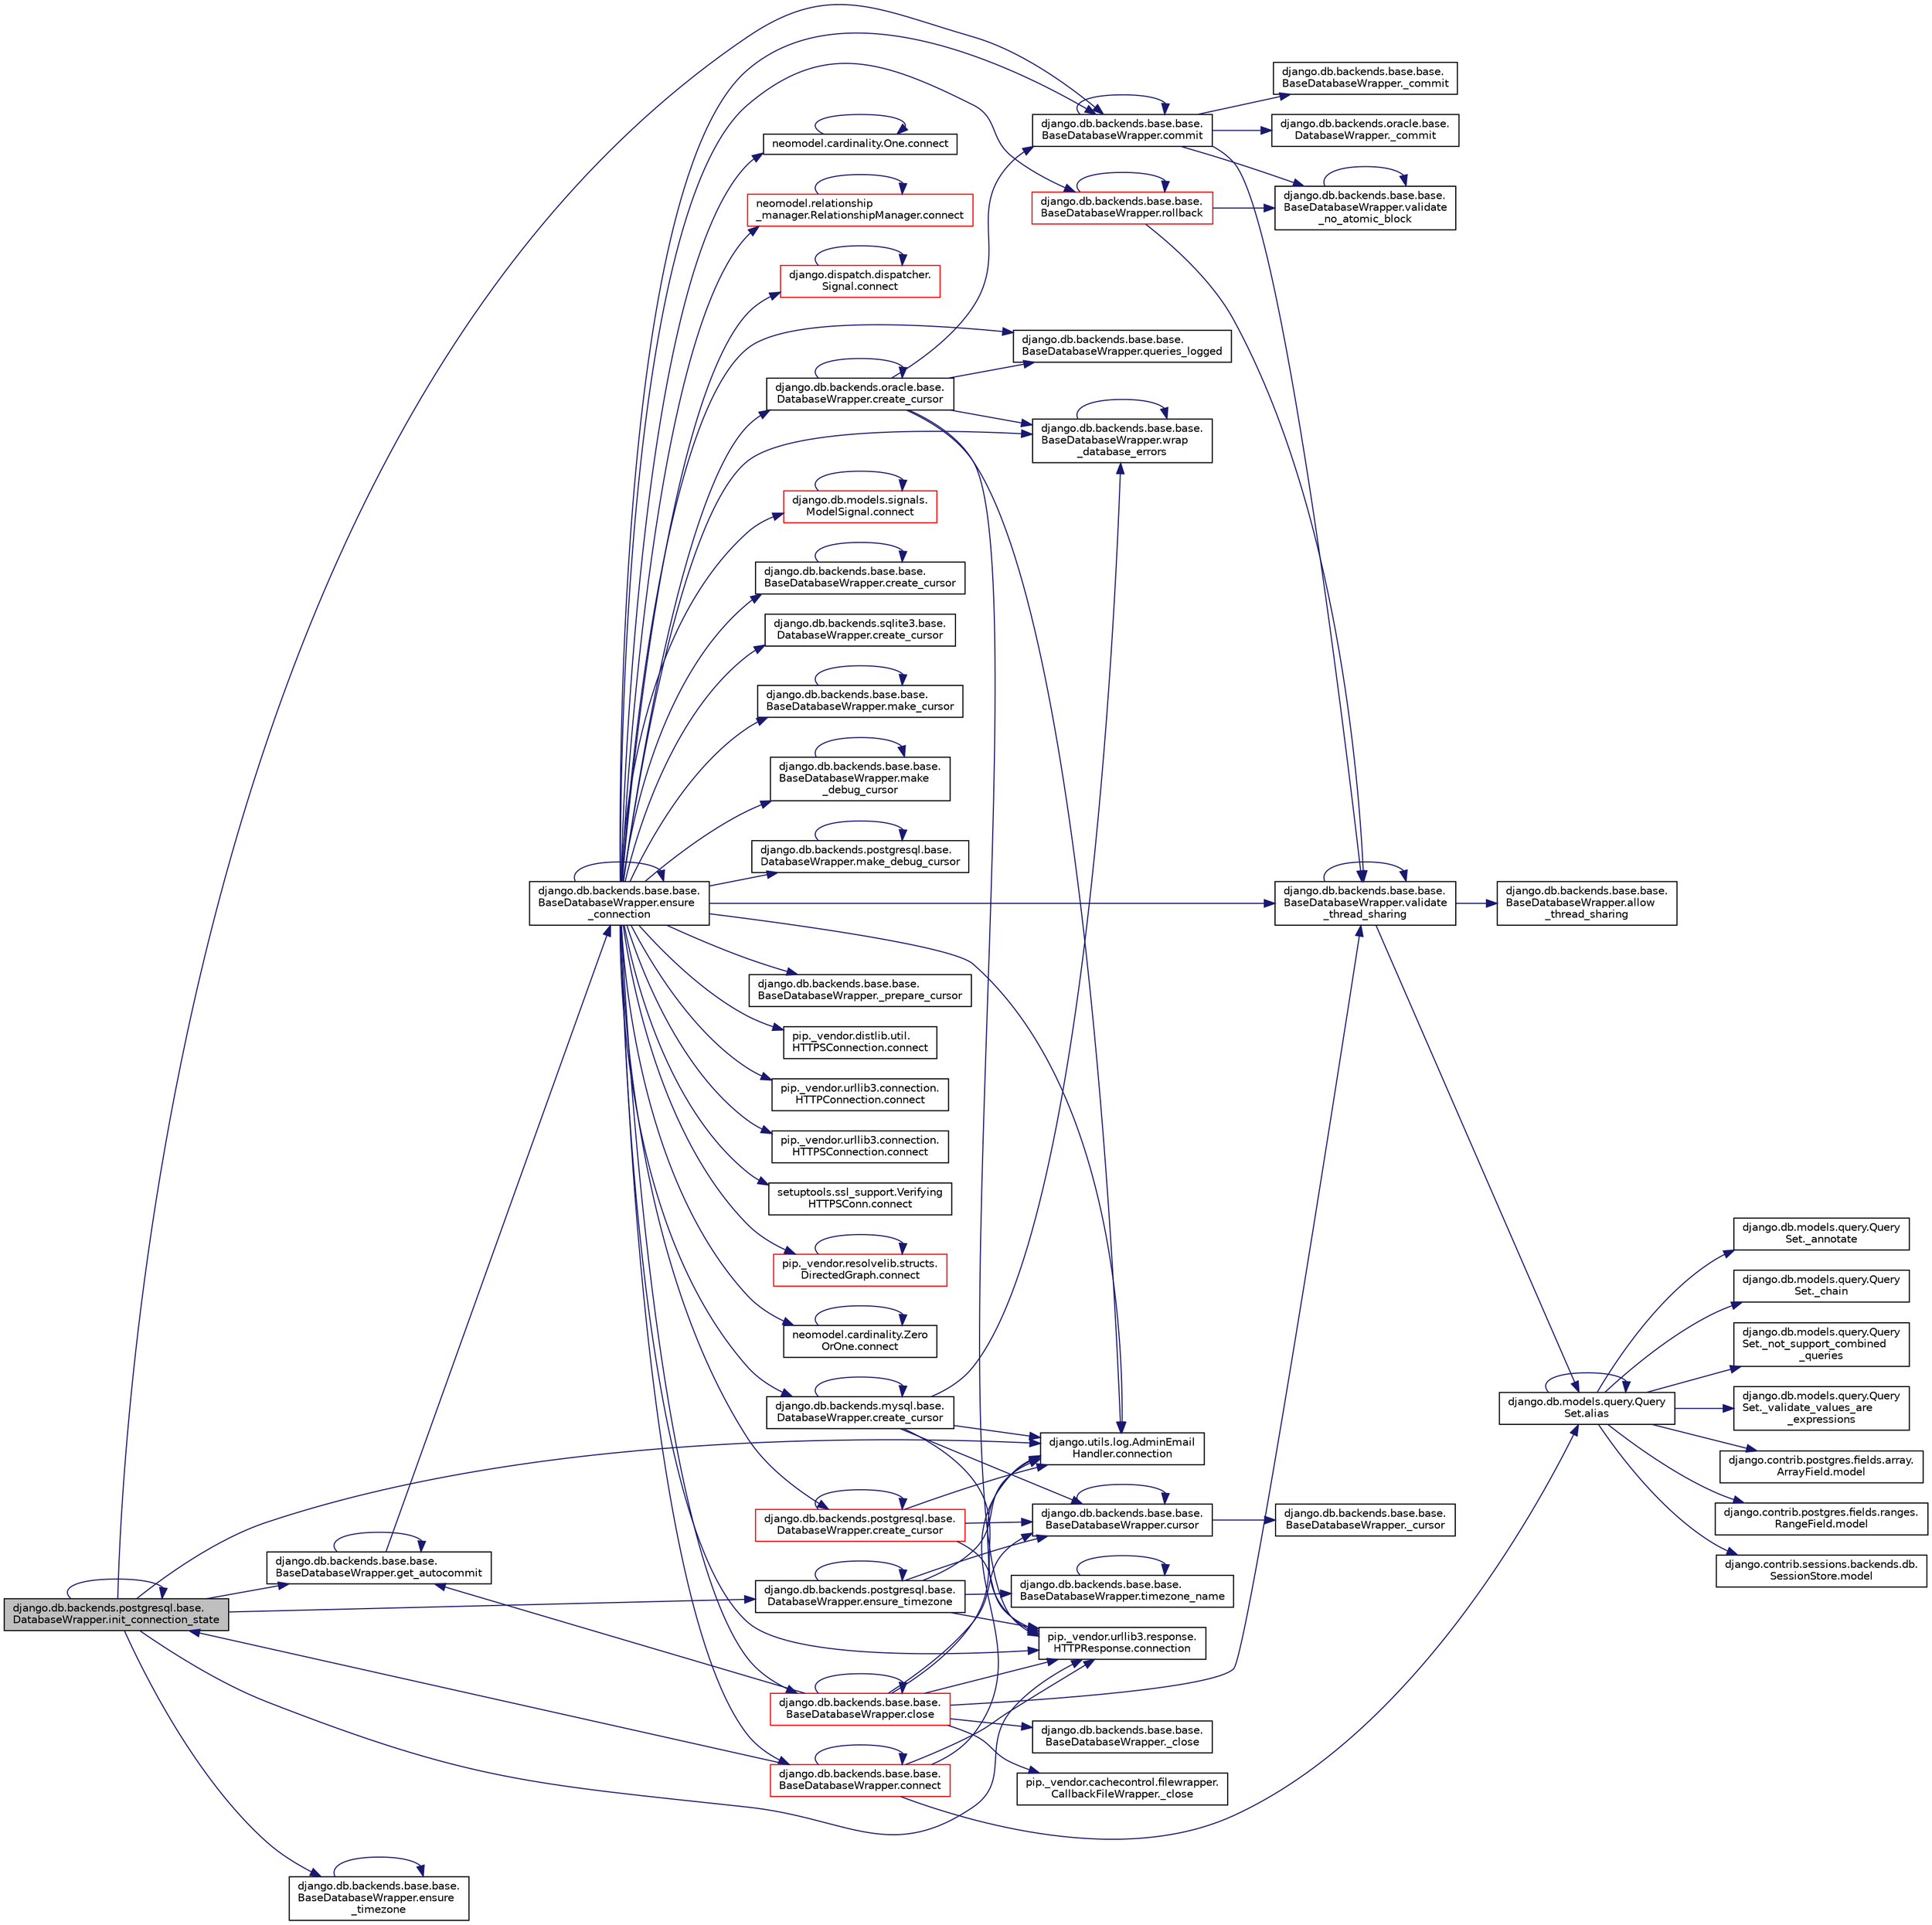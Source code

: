 digraph "django.db.backends.postgresql.base.DatabaseWrapper.init_connection_state"
{
 // LATEX_PDF_SIZE
  edge [fontname="Helvetica",fontsize="10",labelfontname="Helvetica",labelfontsize="10"];
  node [fontname="Helvetica",fontsize="10",shape=record];
  rankdir="LR";
  Node1 [label="django.db.backends.postgresql.base.\lDatabaseWrapper.init_connection_state",height=0.2,width=0.4,color="black", fillcolor="grey75", style="filled", fontcolor="black",tooltip=" "];
  Node1 -> Node2 [color="midnightblue",fontsize="10",style="solid",fontname="Helvetica"];
  Node2 [label="django.db.backends.base.base.\lBaseDatabaseWrapper.commit",height=0.2,width=0.4,color="black", fillcolor="white", style="filled",URL="$d2/d62/classdjango_1_1db_1_1backends_1_1base_1_1base_1_1_base_database_wrapper.html#a4efa3e4029f8d0bdcc64554c1402c26b",tooltip=" "];
  Node2 -> Node3 [color="midnightblue",fontsize="10",style="solid",fontname="Helvetica"];
  Node3 [label="django.db.backends.base.base.\lBaseDatabaseWrapper._commit",height=0.2,width=0.4,color="black", fillcolor="white", style="filled",URL="$d2/d62/classdjango_1_1db_1_1backends_1_1base_1_1base_1_1_base_database_wrapper.html#a4b4d050ed49d0a52238d18d8dc5903db",tooltip=" "];
  Node2 -> Node4 [color="midnightblue",fontsize="10",style="solid",fontname="Helvetica"];
  Node4 [label="django.db.backends.oracle.base.\lDatabaseWrapper._commit",height=0.2,width=0.4,color="black", fillcolor="white", style="filled",URL="$dd/dbf/classdjango_1_1db_1_1backends_1_1oracle_1_1base_1_1_database_wrapper.html#a44cded8cc651425a4f46fe4b199c05b4",tooltip=" "];
  Node2 -> Node2 [color="midnightblue",fontsize="10",style="solid",fontname="Helvetica"];
  Node2 -> Node5 [color="midnightblue",fontsize="10",style="solid",fontname="Helvetica"];
  Node5 [label="django.db.backends.base.base.\lBaseDatabaseWrapper.validate\l_no_atomic_block",height=0.2,width=0.4,color="black", fillcolor="white", style="filled",URL="$d2/d62/classdjango_1_1db_1_1backends_1_1base_1_1base_1_1_base_database_wrapper.html#a0115ee4d984d4bcbf1ab7a7c6e5bb156",tooltip=" "];
  Node5 -> Node5 [color="midnightblue",fontsize="10",style="solid",fontname="Helvetica"];
  Node2 -> Node6 [color="midnightblue",fontsize="10",style="solid",fontname="Helvetica"];
  Node6 [label="django.db.backends.base.base.\lBaseDatabaseWrapper.validate\l_thread_sharing",height=0.2,width=0.4,color="black", fillcolor="white", style="filled",URL="$d2/d62/classdjango_1_1db_1_1backends_1_1base_1_1base_1_1_base_database_wrapper.html#aa3284a8e75558c277834634f0b03c6af",tooltip=" "];
  Node6 -> Node7 [color="midnightblue",fontsize="10",style="solid",fontname="Helvetica"];
  Node7 [label="django.db.models.query.Query\lSet.alias",height=0.2,width=0.4,color="black", fillcolor="white", style="filled",URL="$dd/d94/classdjango_1_1db_1_1models_1_1query_1_1_query_set.html#ae5c754fecf7a532768c0e6acd6195f26",tooltip=" "];
  Node7 -> Node8 [color="midnightblue",fontsize="10",style="solid",fontname="Helvetica"];
  Node8 [label="django.db.models.query.Query\lSet._annotate",height=0.2,width=0.4,color="black", fillcolor="white", style="filled",URL="$dd/d94/classdjango_1_1db_1_1models_1_1query_1_1_query_set.html#ad367d7d4d64f32b4fc2f360fd67a9bfa",tooltip=" "];
  Node7 -> Node9 [color="midnightblue",fontsize="10",style="solid",fontname="Helvetica"];
  Node9 [label="django.db.models.query.Query\lSet._chain",height=0.2,width=0.4,color="black", fillcolor="white", style="filled",URL="$dd/d94/classdjango_1_1db_1_1models_1_1query_1_1_query_set.html#a7e1b5806921e30da5ca203c9d1d4c2d5",tooltip=" "];
  Node7 -> Node10 [color="midnightblue",fontsize="10",style="solid",fontname="Helvetica"];
  Node10 [label="django.db.models.query.Query\lSet._not_support_combined\l_queries",height=0.2,width=0.4,color="black", fillcolor="white", style="filled",URL="$dd/d94/classdjango_1_1db_1_1models_1_1query_1_1_query_set.html#a861c2ecefc16eb29d7ad4e326ac03fe3",tooltip=" "];
  Node7 -> Node11 [color="midnightblue",fontsize="10",style="solid",fontname="Helvetica"];
  Node11 [label="django.db.models.query.Query\lSet._validate_values_are\l_expressions",height=0.2,width=0.4,color="black", fillcolor="white", style="filled",URL="$dd/d94/classdjango_1_1db_1_1models_1_1query_1_1_query_set.html#a4dc3674cb814f5e948c8b59a5290b606",tooltip=" "];
  Node7 -> Node7 [color="midnightblue",fontsize="10",style="solid",fontname="Helvetica"];
  Node7 -> Node12 [color="midnightblue",fontsize="10",style="solid",fontname="Helvetica"];
  Node12 [label="django.contrib.postgres.fields.array.\lArrayField.model",height=0.2,width=0.4,color="black", fillcolor="white", style="filled",URL="$dc/ddf/classdjango_1_1contrib_1_1postgres_1_1fields_1_1array_1_1_array_field.html#a43ec884d709f829e50c6881dc369ce94",tooltip=" "];
  Node7 -> Node13 [color="midnightblue",fontsize="10",style="solid",fontname="Helvetica"];
  Node13 [label="django.contrib.postgres.fields.ranges.\lRangeField.model",height=0.2,width=0.4,color="black", fillcolor="white", style="filled",URL="$d5/d99/classdjango_1_1contrib_1_1postgres_1_1fields_1_1ranges_1_1_range_field.html#a5f5cfd6917f141914484d606279cf20a",tooltip=" "];
  Node7 -> Node14 [color="midnightblue",fontsize="10",style="solid",fontname="Helvetica"];
  Node14 [label="django.contrib.sessions.backends.db.\lSessionStore.model",height=0.2,width=0.4,color="black", fillcolor="white", style="filled",URL="$d2/d1a/classdjango_1_1contrib_1_1sessions_1_1backends_1_1db_1_1_session_store.html#a9b2f42869f296eab5fab4dd5867285df",tooltip=" "];
  Node6 -> Node15 [color="midnightblue",fontsize="10",style="solid",fontname="Helvetica"];
  Node15 [label="django.db.backends.base.base.\lBaseDatabaseWrapper.allow\l_thread_sharing",height=0.2,width=0.4,color="black", fillcolor="white", style="filled",URL="$d2/d62/classdjango_1_1db_1_1backends_1_1base_1_1base_1_1_base_database_wrapper.html#aede181f42fe8df8367c102f797530772",tooltip=" "];
  Node6 -> Node6 [color="midnightblue",fontsize="10",style="solid",fontname="Helvetica"];
  Node1 -> Node16 [color="midnightblue",fontsize="10",style="solid",fontname="Helvetica"];
  Node16 [label="django.utils.log.AdminEmail\lHandler.connection",height=0.2,width=0.4,color="black", fillcolor="white", style="filled",URL="$d9/d6a/classdjango_1_1utils_1_1log_1_1_admin_email_handler.html#a07baeac3b7b8c28175cfd3a4a55ba9b5",tooltip=" "];
  Node1 -> Node17 [color="midnightblue",fontsize="10",style="solid",fontname="Helvetica"];
  Node17 [label="pip._vendor.urllib3.response.\lHTTPResponse.connection",height=0.2,width=0.4,color="black", fillcolor="white", style="filled",URL="$dd/d5a/classpip_1_1__vendor_1_1urllib3_1_1response_1_1_h_t_t_p_response.html#a27a88449c366048b39e0a46f78381f1a",tooltip=" "];
  Node1 -> Node18 [color="midnightblue",fontsize="10",style="solid",fontname="Helvetica"];
  Node18 [label="django.db.backends.base.base.\lBaseDatabaseWrapper.ensure\l_timezone",height=0.2,width=0.4,color="black", fillcolor="white", style="filled",URL="$d2/d62/classdjango_1_1db_1_1backends_1_1base_1_1base_1_1_base_database_wrapper.html#ae031918cefb1510d1acd46fefd7a0801",tooltip=" "];
  Node18 -> Node18 [color="midnightblue",fontsize="10",style="solid",fontname="Helvetica"];
  Node1 -> Node19 [color="midnightblue",fontsize="10",style="solid",fontname="Helvetica"];
  Node19 [label="django.db.backends.postgresql.base.\lDatabaseWrapper.ensure_timezone",height=0.2,width=0.4,color="black", fillcolor="white", style="filled",URL="$de/d94/classdjango_1_1db_1_1backends_1_1postgresql_1_1base_1_1_database_wrapper.html#a13d39c111cb8ce9f0944a2ba8b0c13cc",tooltip=" "];
  Node19 -> Node16 [color="midnightblue",fontsize="10",style="solid",fontname="Helvetica"];
  Node19 -> Node17 [color="midnightblue",fontsize="10",style="solid",fontname="Helvetica"];
  Node19 -> Node20 [color="midnightblue",fontsize="10",style="solid",fontname="Helvetica"];
  Node20 [label="django.db.backends.base.base.\lBaseDatabaseWrapper.cursor",height=0.2,width=0.4,color="black", fillcolor="white", style="filled",URL="$d2/d62/classdjango_1_1db_1_1backends_1_1base_1_1base_1_1_base_database_wrapper.html#a9c19ea726a5ea9034f929aeeea142861",tooltip=" "];
  Node20 -> Node21 [color="midnightblue",fontsize="10",style="solid",fontname="Helvetica"];
  Node21 [label="django.db.backends.base.base.\lBaseDatabaseWrapper._cursor",height=0.2,width=0.4,color="black", fillcolor="white", style="filled",URL="$d2/d62/classdjango_1_1db_1_1backends_1_1base_1_1base_1_1_base_database_wrapper.html#a6f6dc046a724df07520dcc1eac96e87f",tooltip=" "];
  Node20 -> Node20 [color="midnightblue",fontsize="10",style="solid",fontname="Helvetica"];
  Node19 -> Node19 [color="midnightblue",fontsize="10",style="solid",fontname="Helvetica"];
  Node19 -> Node22 [color="midnightblue",fontsize="10",style="solid",fontname="Helvetica"];
  Node22 [label="django.db.backends.base.base.\lBaseDatabaseWrapper.timezone_name",height=0.2,width=0.4,color="black", fillcolor="white", style="filled",URL="$d2/d62/classdjango_1_1db_1_1backends_1_1base_1_1base_1_1_base_database_wrapper.html#aff142cb5df107e4bab56af47a4f031cc",tooltip=" "];
  Node22 -> Node22 [color="midnightblue",fontsize="10",style="solid",fontname="Helvetica"];
  Node1 -> Node23 [color="midnightblue",fontsize="10",style="solid",fontname="Helvetica"];
  Node23 [label="django.db.backends.base.base.\lBaseDatabaseWrapper.get_autocommit",height=0.2,width=0.4,color="black", fillcolor="white", style="filled",URL="$d2/d62/classdjango_1_1db_1_1backends_1_1base_1_1base_1_1_base_database_wrapper.html#a740f17e760d3df1f720f694b988aad33",tooltip=" "];
  Node23 -> Node24 [color="midnightblue",fontsize="10",style="solid",fontname="Helvetica"];
  Node24 [label="django.db.backends.base.base.\lBaseDatabaseWrapper.ensure\l_connection",height=0.2,width=0.4,color="black", fillcolor="white", style="filled",URL="$d2/d62/classdjango_1_1db_1_1backends_1_1base_1_1base_1_1_base_database_wrapper.html#ae35f2aa1db3270a03028224adee5dbb9",tooltip=" "];
  Node24 -> Node25 [color="midnightblue",fontsize="10",style="solid",fontname="Helvetica"];
  Node25 [label="django.db.backends.base.base.\lBaseDatabaseWrapper._prepare_cursor",height=0.2,width=0.4,color="black", fillcolor="white", style="filled",URL="$d2/d62/classdjango_1_1db_1_1backends_1_1base_1_1base_1_1_base_database_wrapper.html#a32de6c8e44c27c704a0a80597fec30d9",tooltip=" "];
  Node24 -> Node26 [color="midnightblue",fontsize="10",style="solid",fontname="Helvetica"];
  Node26 [label="django.db.backends.base.base.\lBaseDatabaseWrapper.close",height=0.2,width=0.4,color="red", fillcolor="white", style="filled",URL="$d2/d62/classdjango_1_1db_1_1backends_1_1base_1_1base_1_1_base_database_wrapper.html#a5e2f5642f3f4943bf2530f10ffd792c0",tooltip=" "];
  Node26 -> Node27 [color="midnightblue",fontsize="10",style="solid",fontname="Helvetica"];
  Node27 [label="django.db.backends.base.base.\lBaseDatabaseWrapper._close",height=0.2,width=0.4,color="black", fillcolor="white", style="filled",URL="$d2/d62/classdjango_1_1db_1_1backends_1_1base_1_1base_1_1_base_database_wrapper.html#ae72da7d82ed8269d324a8d580973e65b",tooltip=" "];
  Node26 -> Node28 [color="midnightblue",fontsize="10",style="solid",fontname="Helvetica"];
  Node28 [label="pip._vendor.cachecontrol.filewrapper.\lCallbackFileWrapper._close",height=0.2,width=0.4,color="black", fillcolor="white", style="filled",URL="$d8/d53/classpip_1_1__vendor_1_1cachecontrol_1_1filewrapper_1_1_callback_file_wrapper.html#a7d7415bebb9e70364e2f47769ff883a7",tooltip=" "];
  Node26 -> Node26 [color="midnightblue",fontsize="10",style="solid",fontname="Helvetica"];
  Node26 -> Node16 [color="midnightblue",fontsize="10",style="solid",fontname="Helvetica"];
  Node26 -> Node17 [color="midnightblue",fontsize="10",style="solid",fontname="Helvetica"];
  Node26 -> Node20 [color="midnightblue",fontsize="10",style="solid",fontname="Helvetica"];
  Node26 -> Node23 [color="midnightblue",fontsize="10",style="solid",fontname="Helvetica"];
  Node26 -> Node6 [color="midnightblue",fontsize="10",style="solid",fontname="Helvetica"];
  Node24 -> Node2 [color="midnightblue",fontsize="10",style="solid",fontname="Helvetica"];
  Node24 -> Node34 [color="midnightblue",fontsize="10",style="solid",fontname="Helvetica"];
  Node34 [label="django.db.backends.base.base.\lBaseDatabaseWrapper.connect",height=0.2,width=0.4,color="red", fillcolor="white", style="filled",URL="$d2/d62/classdjango_1_1db_1_1backends_1_1base_1_1base_1_1_base_database_wrapper.html#a97b38e17cd35ae4efbe8e27a85a43e2f",tooltip=" "];
  Node34 -> Node7 [color="midnightblue",fontsize="10",style="solid",fontname="Helvetica"];
  Node34 -> Node34 [color="midnightblue",fontsize="10",style="solid",fontname="Helvetica"];
  Node34 -> Node16 [color="midnightblue",fontsize="10",style="solid",fontname="Helvetica"];
  Node34 -> Node17 [color="midnightblue",fontsize="10",style="solid",fontname="Helvetica"];
  Node34 -> Node1 [color="midnightblue",fontsize="10",style="solid",fontname="Helvetica"];
  Node24 -> Node94 [color="midnightblue",fontsize="10",style="solid",fontname="Helvetica"];
  Node94 [label="pip._vendor.distlib.util.\lHTTPSConnection.connect",height=0.2,width=0.4,color="black", fillcolor="white", style="filled",URL="$dd/ddf/classpip_1_1__vendor_1_1distlib_1_1util_1_1_h_t_t_p_s_connection.html#a75ddf67a0040ad93ebdec7d157e42273",tooltip=" "];
  Node24 -> Node95 [color="midnightblue",fontsize="10",style="solid",fontname="Helvetica"];
  Node95 [label="pip._vendor.urllib3.connection.\lHTTPConnection.connect",height=0.2,width=0.4,color="black", fillcolor="white", style="filled",URL="$d2/d75/classpip_1_1__vendor_1_1urllib3_1_1connection_1_1_h_t_t_p_connection.html#a303347a3223952a6860e9d3ae44a2ba3",tooltip=" "];
  Node24 -> Node96 [color="midnightblue",fontsize="10",style="solid",fontname="Helvetica"];
  Node96 [label="pip._vendor.urllib3.connection.\lHTTPSConnection.connect",height=0.2,width=0.4,color="black", fillcolor="white", style="filled",URL="$d9/d5c/classpip_1_1__vendor_1_1urllib3_1_1connection_1_1_h_t_t_p_s_connection.html#a1fb7066192211cdea75a0322341c46a3",tooltip=" "];
  Node24 -> Node97 [color="midnightblue",fontsize="10",style="solid",fontname="Helvetica"];
  Node97 [label="setuptools.ssl_support.Verifying\lHTTPSConn.connect",height=0.2,width=0.4,color="black", fillcolor="white", style="filled",URL="$d4/d5b/classsetuptools_1_1ssl__support_1_1_verifying_h_t_t_p_s_conn.html#ae94eaf957f5f53affea22841e03c703b",tooltip=" "];
  Node24 -> Node98 [color="midnightblue",fontsize="10",style="solid",fontname="Helvetica"];
  Node98 [label="pip._vendor.resolvelib.structs.\lDirectedGraph.connect",height=0.2,width=0.4,color="red", fillcolor="white", style="filled",URL="$df/de0/classpip_1_1__vendor_1_1resolvelib_1_1structs_1_1_directed_graph.html#a2da7b0968105a257ecc64afea06a1754",tooltip=" "];
  Node98 -> Node98 [color="midnightblue",fontsize="10",style="solid",fontname="Helvetica"];
  Node24 -> Node100 [color="midnightblue",fontsize="10",style="solid",fontname="Helvetica"];
  Node100 [label="neomodel.cardinality.Zero\lOrOne.connect",height=0.2,width=0.4,color="black", fillcolor="white", style="filled",URL="$d5/d0d/classneomodel_1_1cardinality_1_1_zero_or_one.html#a33b63af39217c10f5028a19d704b1f01",tooltip=" "];
  Node100 -> Node100 [color="midnightblue",fontsize="10",style="solid",fontname="Helvetica"];
  Node24 -> Node101 [color="midnightblue",fontsize="10",style="solid",fontname="Helvetica"];
  Node101 [label="neomodel.cardinality.One.connect",height=0.2,width=0.4,color="black", fillcolor="white", style="filled",URL="$dc/d3f/classneomodel_1_1cardinality_1_1_one.html#ad7a5b8203cadc54c9476f372b5c23b42",tooltip=" "];
  Node101 -> Node101 [color="midnightblue",fontsize="10",style="solid",fontname="Helvetica"];
  Node24 -> Node102 [color="midnightblue",fontsize="10",style="solid",fontname="Helvetica"];
  Node102 [label="neomodel.relationship\l_manager.RelationshipManager.connect",height=0.2,width=0.4,color="red", fillcolor="white", style="filled",URL="$d0/dde/classneomodel_1_1relationship__manager_1_1_relationship_manager.html#a6e6872ff73c4ee14162cf45763ca85ac",tooltip=" "];
  Node102 -> Node102 [color="midnightblue",fontsize="10",style="solid",fontname="Helvetica"];
  Node24 -> Node105 [color="midnightblue",fontsize="10",style="solid",fontname="Helvetica"];
  Node105 [label="django.dispatch.dispatcher.\lSignal.connect",height=0.2,width=0.4,color="red", fillcolor="white", style="filled",URL="$d0/d86/classdjango_1_1dispatch_1_1dispatcher_1_1_signal.html#af13c4c74992404e5e66f4660172c6811",tooltip=" "];
  Node105 -> Node105 [color="midnightblue",fontsize="10",style="solid",fontname="Helvetica"];
  Node24 -> Node108 [color="midnightblue",fontsize="10",style="solid",fontname="Helvetica"];
  Node108 [label="django.db.models.signals.\lModelSignal.connect",height=0.2,width=0.4,color="red", fillcolor="white", style="filled",URL="$d2/d25/classdjango_1_1db_1_1models_1_1signals_1_1_model_signal.html#abf54fb0b53faee8a34d2e85cebacbd17",tooltip=" "];
  Node108 -> Node108 [color="midnightblue",fontsize="10",style="solid",fontname="Helvetica"];
  Node24 -> Node16 [color="midnightblue",fontsize="10",style="solid",fontname="Helvetica"];
  Node24 -> Node17 [color="midnightblue",fontsize="10",style="solid",fontname="Helvetica"];
  Node24 -> Node73 [color="midnightblue",fontsize="10",style="solid",fontname="Helvetica"];
  Node73 [label="django.db.backends.base.base.\lBaseDatabaseWrapper.create_cursor",height=0.2,width=0.4,color="black", fillcolor="white", style="filled",URL="$d2/d62/classdjango_1_1db_1_1backends_1_1base_1_1base_1_1_base_database_wrapper.html#a23e6d6f03fe1d09192c7d7e7b1ba9e41",tooltip=" "];
  Node73 -> Node73 [color="midnightblue",fontsize="10",style="solid",fontname="Helvetica"];
  Node24 -> Node74 [color="midnightblue",fontsize="10",style="solid",fontname="Helvetica"];
  Node74 [label="django.db.backends.mysql.base.\lDatabaseWrapper.create_cursor",height=0.2,width=0.4,color="black", fillcolor="white", style="filled",URL="$d4/dbe/classdjango_1_1db_1_1backends_1_1mysql_1_1base_1_1_database_wrapper.html#a329e959b050e3022a56c901c76a17045",tooltip=" "];
  Node74 -> Node16 [color="midnightblue",fontsize="10",style="solid",fontname="Helvetica"];
  Node74 -> Node17 [color="midnightblue",fontsize="10",style="solid",fontname="Helvetica"];
  Node74 -> Node74 [color="midnightblue",fontsize="10",style="solid",fontname="Helvetica"];
  Node74 -> Node20 [color="midnightblue",fontsize="10",style="solid",fontname="Helvetica"];
  Node74 -> Node75 [color="midnightblue",fontsize="10",style="solid",fontname="Helvetica"];
  Node75 [label="django.db.backends.base.base.\lBaseDatabaseWrapper.wrap\l_database_errors",height=0.2,width=0.4,color="black", fillcolor="white", style="filled",URL="$d2/d62/classdjango_1_1db_1_1backends_1_1base_1_1base_1_1_base_database_wrapper.html#ac51f3449c445af1d0efbd6b6d0391377",tooltip=" "];
  Node75 -> Node75 [color="midnightblue",fontsize="10",style="solid",fontname="Helvetica"];
  Node24 -> Node76 [color="midnightblue",fontsize="10",style="solid",fontname="Helvetica"];
  Node76 [label="django.db.backends.oracle.base.\lDatabaseWrapper.create_cursor",height=0.2,width=0.4,color="black", fillcolor="white", style="filled",URL="$dd/dbf/classdjango_1_1db_1_1backends_1_1oracle_1_1base_1_1_database_wrapper.html#a209ab02e65cbd6bfcc89d830f3f7d60f",tooltip=" "];
  Node76 -> Node2 [color="midnightblue",fontsize="10",style="solid",fontname="Helvetica"];
  Node76 -> Node16 [color="midnightblue",fontsize="10",style="solid",fontname="Helvetica"];
  Node76 -> Node17 [color="midnightblue",fontsize="10",style="solid",fontname="Helvetica"];
  Node76 -> Node76 [color="midnightblue",fontsize="10",style="solid",fontname="Helvetica"];
  Node76 -> Node77 [color="midnightblue",fontsize="10",style="solid",fontname="Helvetica"];
  Node77 [label="django.db.backends.base.base.\lBaseDatabaseWrapper.queries_logged",height=0.2,width=0.4,color="black", fillcolor="white", style="filled",URL="$d2/d62/classdjango_1_1db_1_1backends_1_1base_1_1base_1_1_base_database_wrapper.html#a5b6885b98b0a2f76c5d57f97cbf17b8f",tooltip=" "];
  Node76 -> Node75 [color="midnightblue",fontsize="10",style="solid",fontname="Helvetica"];
  Node24 -> Node78 [color="midnightblue",fontsize="10",style="solid",fontname="Helvetica"];
  Node78 [label="django.db.backends.postgresql.base.\lDatabaseWrapper.create_cursor",height=0.2,width=0.4,color="red", fillcolor="white", style="filled",URL="$de/d94/classdjango_1_1db_1_1backends_1_1postgresql_1_1base_1_1_database_wrapper.html#a51b16af6e78b7f4f4ddd69036be1d292",tooltip=" "];
  Node78 -> Node16 [color="midnightblue",fontsize="10",style="solid",fontname="Helvetica"];
  Node78 -> Node17 [color="midnightblue",fontsize="10",style="solid",fontname="Helvetica"];
  Node78 -> Node78 [color="midnightblue",fontsize="10",style="solid",fontname="Helvetica"];
  Node78 -> Node20 [color="midnightblue",fontsize="10",style="solid",fontname="Helvetica"];
  Node24 -> Node84 [color="midnightblue",fontsize="10",style="solid",fontname="Helvetica"];
  Node84 [label="django.db.backends.sqlite3.base.\lDatabaseWrapper.create_cursor",height=0.2,width=0.4,color="black", fillcolor="white", style="filled",URL="$d9/dfe/classdjango_1_1db_1_1backends_1_1sqlite3_1_1base_1_1_database_wrapper.html#acf00e673d7bb81b915ea3192d6f1abc3",tooltip=" "];
  Node24 -> Node24 [color="midnightblue",fontsize="10",style="solid",fontname="Helvetica"];
  Node24 -> Node110 [color="midnightblue",fontsize="10",style="solid",fontname="Helvetica"];
  Node110 [label="django.db.backends.base.base.\lBaseDatabaseWrapper.make_cursor",height=0.2,width=0.4,color="black", fillcolor="white", style="filled",URL="$d2/d62/classdjango_1_1db_1_1backends_1_1base_1_1base_1_1_base_database_wrapper.html#a8c3fddfe41249918e0618ae128229761",tooltip=" "];
  Node110 -> Node110 [color="midnightblue",fontsize="10",style="solid",fontname="Helvetica"];
  Node24 -> Node111 [color="midnightblue",fontsize="10",style="solid",fontname="Helvetica"];
  Node111 [label="django.db.backends.base.base.\lBaseDatabaseWrapper.make\l_debug_cursor",height=0.2,width=0.4,color="black", fillcolor="white", style="filled",URL="$d2/d62/classdjango_1_1db_1_1backends_1_1base_1_1base_1_1_base_database_wrapper.html#abcf230a0b2d23678e379bc21d69bc49c",tooltip=" "];
  Node111 -> Node111 [color="midnightblue",fontsize="10",style="solid",fontname="Helvetica"];
  Node24 -> Node112 [color="midnightblue",fontsize="10",style="solid",fontname="Helvetica"];
  Node112 [label="django.db.backends.postgresql.base.\lDatabaseWrapper.make_debug_cursor",height=0.2,width=0.4,color="black", fillcolor="white", style="filled",URL="$de/d94/classdjango_1_1db_1_1backends_1_1postgresql_1_1base_1_1_database_wrapper.html#a45505ea44f72b1e1867d7903e3adb63f",tooltip=" "];
  Node112 -> Node112 [color="midnightblue",fontsize="10",style="solid",fontname="Helvetica"];
  Node24 -> Node77 [color="midnightblue",fontsize="10",style="solid",fontname="Helvetica"];
  Node24 -> Node113 [color="midnightblue",fontsize="10",style="solid",fontname="Helvetica"];
  Node113 [label="django.db.backends.base.base.\lBaseDatabaseWrapper.rollback",height=0.2,width=0.4,color="red", fillcolor="white", style="filled",URL="$d2/d62/classdjango_1_1db_1_1backends_1_1base_1_1base_1_1_base_database_wrapper.html#afa129be45e14817bbba28506464d796b",tooltip=" "];
  Node113 -> Node113 [color="midnightblue",fontsize="10",style="solid",fontname="Helvetica"];
  Node113 -> Node5 [color="midnightblue",fontsize="10",style="solid",fontname="Helvetica"];
  Node113 -> Node6 [color="midnightblue",fontsize="10",style="solid",fontname="Helvetica"];
  Node24 -> Node6 [color="midnightblue",fontsize="10",style="solid",fontname="Helvetica"];
  Node24 -> Node75 [color="midnightblue",fontsize="10",style="solid",fontname="Helvetica"];
  Node23 -> Node23 [color="midnightblue",fontsize="10",style="solid",fontname="Helvetica"];
  Node1 -> Node1 [color="midnightblue",fontsize="10",style="solid",fontname="Helvetica"];
}
